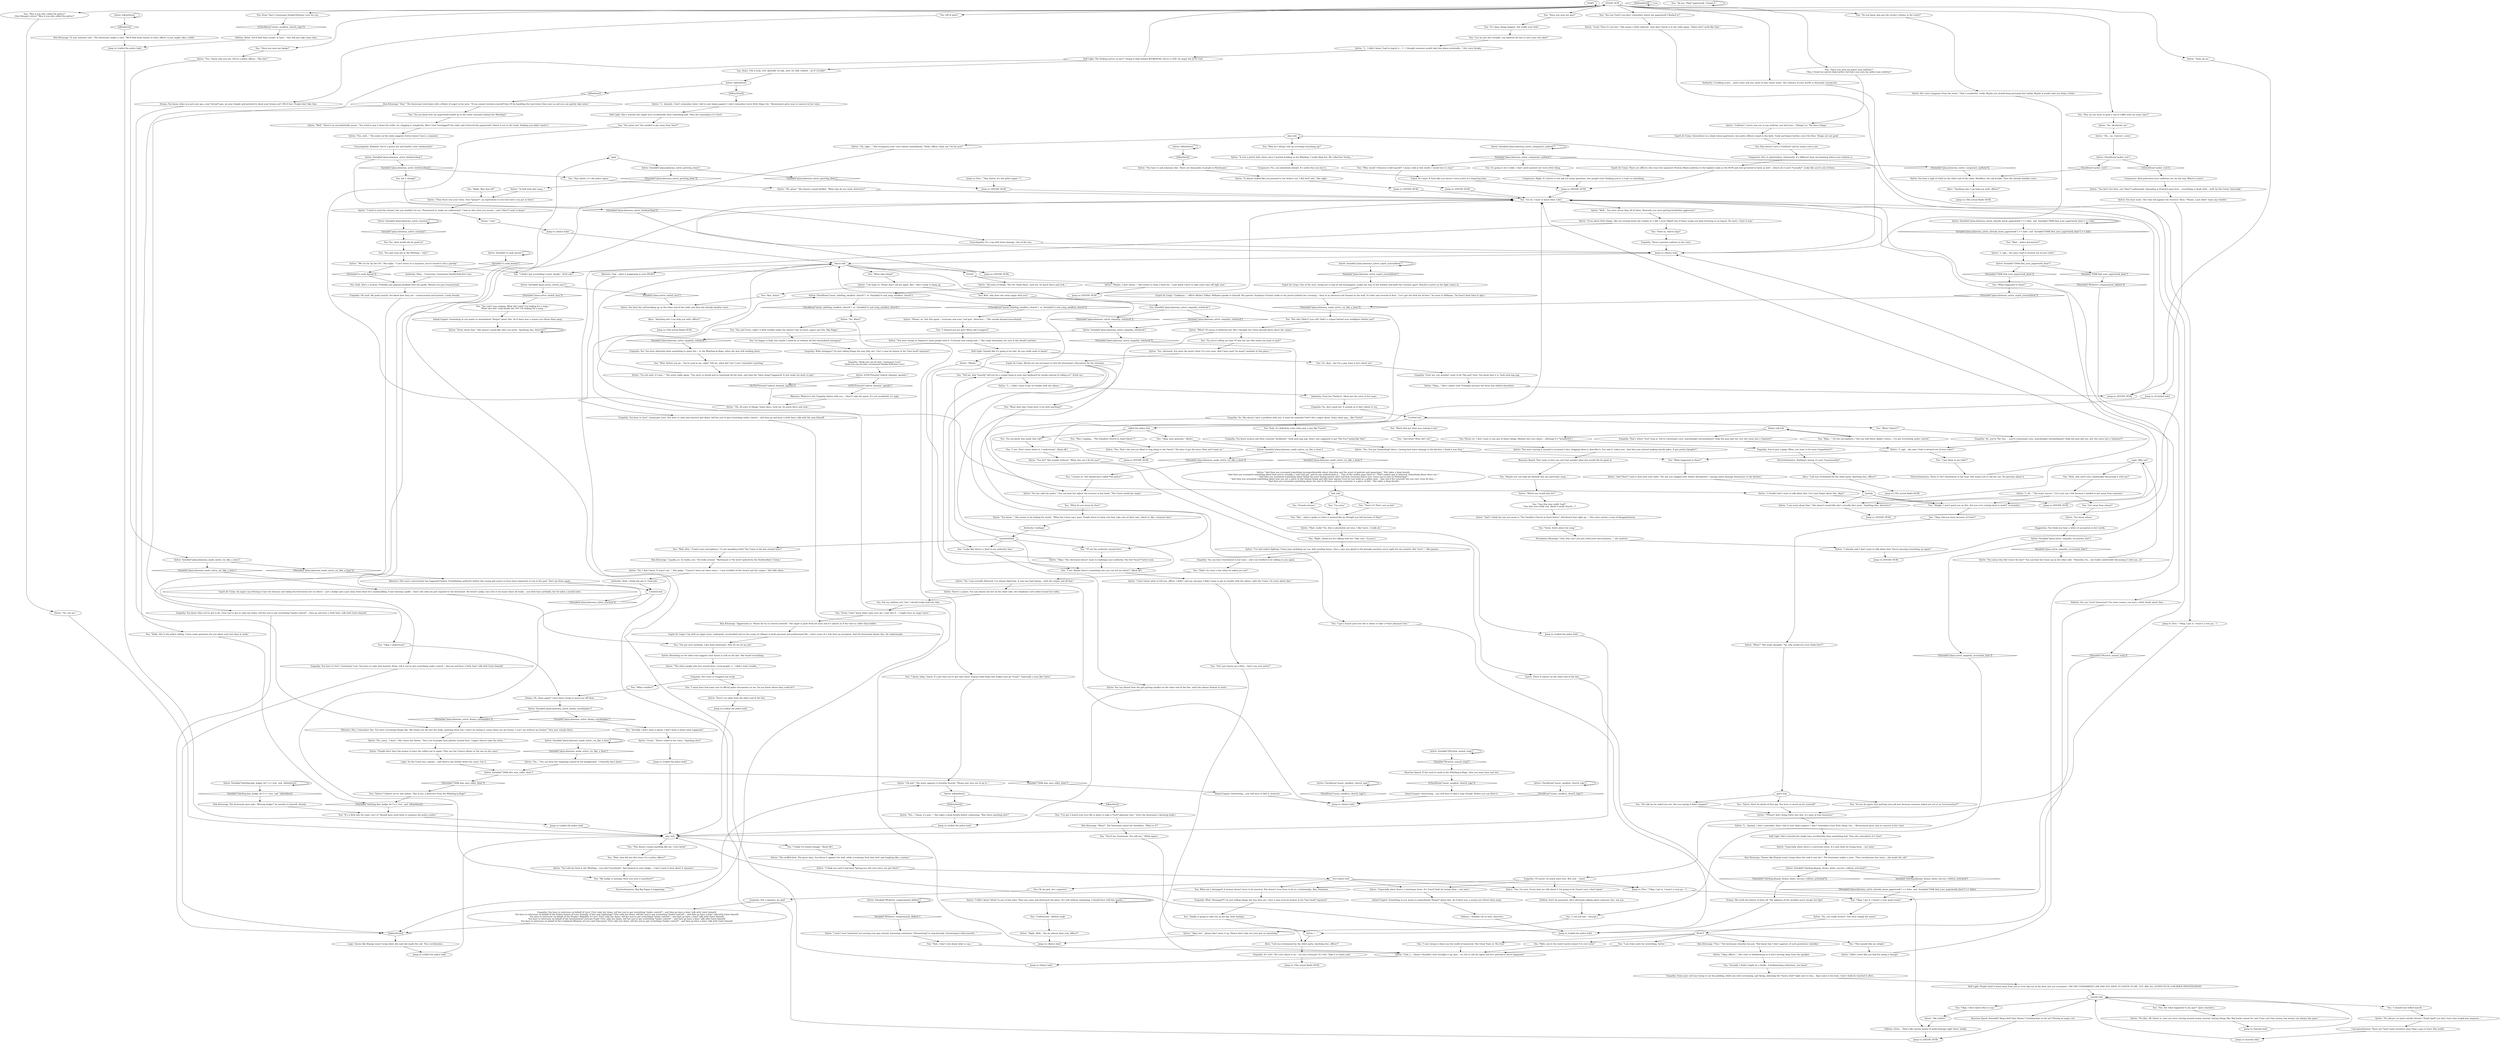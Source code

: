 # KINEEMA / SYLVIE
# Your wildly successful phone call to Sylvie Malaiika.
# ==================================================
digraph G {
	  0 [label="START"];
	  1 [label="input"];
	  2 [label="Volition: Ouch.... That's like twenty points of pride-damage right there, buddy."];
	  3 [label="Jump to: [suicide hub]"];
	  4 [label="Sylvie: \"It almost looked like you pawned it, but believe me, I did *not* ask.\" She sighs."];
	  5 [label="Volition: Relax. You'll find them sooner or later -- this will just take some time."];
	  6 [label="Inland Empire: Interesting... you still have to find it, however."];
	  7 [label="Sylvie: IsKimHere()"];
	  8 [label="IsKimHere()", shape=diamond];
	  9 [label="!(IsKimHere())", shape=diamond];
	  10 [label="Empathy: Think you can do that, Lieutenant Love?\nThink you can do that, Lieutenant Double-Yefreitor Love?
"];
	  11 [label="Empathy: You have to *act*, Lieutenant Love. You have to calm that hysteric down, tell it you've got everything under control -- then go and have a little boys' talk with Garte himself."];
	  12 [label="Empathy: You can hear resentment in her tone -- she's not thrilled to be talking to you again."];
	  13 [label="why_hub"];
	  14 [label="called the police hub"];
	  15 [label="You: \"Let me get this straight, you ignored the law to save your own skin?\""];
	  16 [label="Sylvie: \"Yes... I know, it's just...\" She takes a deep breath before continuing. \"Was there anything else?\""];
	  17 [label="You: \"I got a hunch your love life is about to take a *very* pleasant turn.\""];
	  18 [label="You: Uh, okay... but I'm a guy. Sure it isn't about me?"];
	  19 [label="You: \"And what? What did I do?\""];
	  20 [label="Sylvie: \"Okay, officer...\" Her voice is withdrawing as if she's moving away from the speaker."];
	  21 [label="Esprit de Corps: An angry cop refusing to face his demons and taking his frustration out on others -- just a badge and a gun away from those he's manhandling. A fast burning candle -- that's the side you just exposed to the lieutenant. He doesn't judge, has seen it too many times all ready -- you both have probably, but he takes a mental note."];
	  22 [label="Authority: Yeah, I think she got it. Good job!"];
	  23 [label="Jump to: [SYLVIE HUB]"];
	  24 [label="You: \"But... when I spoke to Garte it seemed like he thought you left because of *him*.\""];
	  25 [label="Sylvie: \"And *then* I had to deal with your toilet. The one you clogged with *police documents*, causing water damage downstairs in the kitchen.\""];
	  26 [label="Sylvie: \"I... dammit, I don't remember what I did to your damn papers! I don't remember every little thing I do...\" Resentment gives way to concern in her voice."];
	  27 [label="Perception (Hearing): \"God, why can't you just mind your own business...\" she mutters."];
	  28 [label="Sylvie: \"To hell with that song...\""];
	  29 [label="Reaction Speed: If she used to work in the Whirling-in-Rags, then you must have met her."];
	  30 [label="Sylvie: \"Oh, all sorts of things. Some disco, rock too. So much disco and rock...\""];
	  31 [label="failure talk hub"];
	  32 [label="Sylvie: \"No. What?\""];
	  33 [label="You: \"Was I singing... \"The Smallest Church In Saint-Saëns\"?\""];
	  34 [label="You: \"But why *didn't* you call? Didn't a corpse behind your workplace bother you?\""];
	  35 [label="Sylvie: \"No, sorry... I don't.\" She clears her throat. \"Not a lot of people have phones around here. Copper thieves take the wires...\""];
	  36 [label="Empathy: Some poor sod was trying to eat his pudding, while you were screaming, spit flying, imitating the *mercy shot* right next to him... Spat some in his food, I don't think he touched it after..."];
	  37 [label="Sylvie: Her voice reappears from the static: \"That's wonderful, really. Maybe you should keep pursuing that hobby. Maybe it would calm you down a little.\""];
	  38 [label="Sylvie: \"No, I don't know. It wasn't me...\" She gulps. \"I haven't been out there since... I was terrified of the stench and the corpse.\" She falls silent."];
	  39 [label="Esprit de Corps: Words are not necessary to feel the lieutenant's discontent for the situation."];
	  40 [label="Sylvie: \"I've had sailors fighting, Union guys grabbing my ass, kids stealing booze. Once a guy was glued to the karaoke machine every night for two months. But *you*...\" She pauses."];
	  41 [label="Sylvie: You hear a sigh of relief on the other end of the radio. Wordless, the call breaks. Then the already familiar voice:"];
	  42 [label="Jump to: [SYLVIE HUB]"];
	  43 [label="You: \"You mean me? You needed to get away from *me*?\""];
	  44 [label="Sylvie: \"Especially when there's a hurricane loose. It's *your* fault for losing them -- not mine.\""];
	  45 [label="You: Yeah. She's a woman. Probably just playing hardball with the goods. Women are just transactional."];
	  46 [label="love failure hub"];
	  47 [label="skua hub"];
	  48 [label="You: \"This doesn't sound anything like me, I love birds!\""];
	  49 [label="You: \"Go on. I want to know what I did.\""];
	  50 [label="SYLVIE HUB"];
	  51 [label="You: \"It's a little late for tears, isn't it? Should have used them to summon the police earlier.\""];
	  52 [label="Sylvie: \"Oh... no, I haven't, sorry.\""];
	  53 [label="Reaction Speed: That came so fast you can't but wonder what else would she be good at."];
	  54 [label="Drama: Oh, those again? I have been trying to wean you off them."];
	  55 [label="Sylvie: \"You don't live here, you *don't* understand. Squealing is frowned upon here -- everything is dealt with... well, by the Union. Internally.\""];
	  56 [label="Sylvie: Variable[\"plaza.kineema_sylvie_composure_uniform\"]"];
	  57 [label="Variable[\"plaza.kineema_sylvie_composure_uniform\"]", shape=diamond];
	  58 [label="!(Variable[\"plaza.kineema_sylvie_composure_uniform\"])", shape=diamond];
	  59 [label="You: Kim doesn't have a *uniform* and he seems real to me."];
	  60 [label="Sylvie: Variable[\"plaza.kineema_sylvie_esprit_youruniform\"]"];
	  61 [label="Variable[\"plaza.kineema_sylvie_esprit_youruniform\"]", shape=diamond];
	  62 [label="!(Variable[\"plaza.kineema_sylvie_esprit_youruniform\"])", shape=diamond];
	  63 [label="Sylvie: \"I... dammit, I don't remember what I did to your damn papers! I don't remember every little thing I do.\" Resentment gives way to concern in her voice."];
	  64 [label="Sylvie: There's no reply from the other end of the line."];
	  65 [label="Sylvie: \"I, ugh... the ones I had to wrench out of your toilet?\""];
	  66 [label="Sylvie: Variable[\"tc.rank_known\"]"];
	  67 [label="Variable[\"tc.rank_known\"]", shape=diamond];
	  68 [label="!(Variable[\"tc.rank_known\"])", shape=diamond];
	  69 [label="You: \"Sorry. Sorry about the song.\""];
	  70 [label="Sylvie: CheckItem(\"music_smallest_church_tape\")"];
	  71 [label="CheckItem(\"music_smallest_church_tape\")", shape=diamond];
	  72 [label="!(CheckItem(\"music_smallest_church_tape\"))", shape=diamond];
	  73 [label="Empathy: Of course. So much more love. But now -- react!"];
	  74 [label="Sylvie: \"All sorts of things. The OO. Some disco, rock too. So much disco and rock...\""];
	  75 [label="You: \"Hello, this is the police calling. I have some questions for you about your last days at work.\""];
	  76 [label="You: \"It's okay, things happen. Not really your fault.\""];
	  77 [label="Sylvie: \"Please, no. Not this again -- everyone saw your 'cool gun', detective...\" She sounds beyond exacerbated."];
	  78 [label="You: \"Maybe you can help me identify this one particular song...\""];
	  79 [label="Sylvie: Variable[\"plaza.kineema_sylvie_reaction\"]"];
	  80 [label="Variable[\"plaza.kineema_sylvie_reaction\"]", shape=diamond];
	  81 [label="!(Variable[\"plaza.kineema_sylvie_reaction\"])", shape=diamond];
	  82 [label="You: \"Wait, how did you first learn I'm a police officer?\""];
	  83 [label="Sylvie: \"Yes, well...\" The static on the radio suggests Sylvie doesn't have a comment."];
	  84 [label="Sylvie: \"I am sorry about that.\" She doesn't sound like she's actually that sorry. \"Anything else, detective?\""];
	  85 [label="You: \"Okay. Did you leave because of Garte?\""];
	  86 [label="Sylvie: \"Maybe, I don't know...\" She seems to relax a little bit. \"I just know I have to take some time off right now.\""];
	  87 [label="You: \"Sylvie? I believe we've met before. This is me, a detective from the Whirling-in-Rags!\""];
	  88 [label="Sylvie: IsKimHere()"];
	  89 [label="IsKimHere()", shape=diamond];
	  90 [label="!(IsKimHere())", shape=diamond];
	  91 [label="Sylvie: \"You have to ask someone else. There are thousands of people in Martinaise.\""];
	  92 [label="Kim Kitsuragi: \"Seems like Klaasje wasn't lying when she said it was her.\" The lieutenant makes a note. \"This corroborates her story -- she made the call.\""];
	  93 [label="Inland Empire: Something in you wants to immediately *forget* about this. As if there was a reason you threw them away."];
	  94 [label="Sylvie: Variable[\"XP.sylvie_named_song\"]"];
	  95 [label="Variable[\"XP.sylvie_named_song\"]", shape=diamond];
	  96 [label="!(Variable[\"XP.sylvie_named_song\"])", shape=diamond];
	  97 [label="You: \"This sounds like me alright.\""];
	  98 [label="You: \"I am truly sorry for everything, Sylvie.\""];
	  99 [label="You: \"Girl, just loosen up a little... Don't you ever party?\""];
	  100 [label="Jump to: [called the police hub]"];
	  101 [label="Sylvie: You can almost hear the girl getting smaller on the other end of the line, until she almost drowns in static."];
	  102 [label="Sylvie: \"Mhmh.\""];
	  103 [label="You: \"Actually, I don't want to know. I don't want to know what happened.\""];
	  104 [label="You: Off of what?"];
	  105 [label="You: \"I must have had some sort of official police documents on me. Do you know where they could be?\""];
	  106 [label="You: \"Okay, I understand.\""];
	  107 [label="You: \"Sorry, I don't know what came over me, I just lost it -- I might have an anger issue.\""];
	  108 [label="Composure: Yes, you absolutely should. It's awful that you lost it."];
	  109 [label="Empathy: There's genuine sadness in her voice."];
	  110 [label="Sylvie: \"'We Go On' by the OO.\" She sighs. \"I can't listen to it anymore, you've turned it into a parody.\""];
	  111 [label="Sylvie: \"You mean why did I leave the bar?\" You can hear her tense up on the other side. \"Honestly, I'm... not really comfortable discussing it with you, sir.\""];
	  112 [label="Volition: Don't be paranoid, she's obviously talking about someone else, not you."];
	  113 [label="Sylvie: \"Sorry about that.\" She doesn't sound like she's too sorry. \"Anything else, detective?\""];
	  114 [label="Jump to: [SYLVIE HUB]"];
	  115 [label="Sylvie: CheckItem(\"music_smallest_church_tape\")"];
	  116 [label="CheckItem(\"music_smallest_church_tape\")", shape=diamond];
	  117 [label="!(CheckItem(\"music_smallest_church_tape\"))", shape=diamond];
	  118 [label="SYLVIE"];
	  119 [label="You: \"So you're telling me that *I* was the one who made you want to quit?\""];
	  120 [label="You: \"I meant us. You should have called *the police*.\""];
	  121 [label="Sylvie: \"Yeah, go on.\""];
	  122 [label="You: \"You quit your job at the Whirling -- why?\""];
	  123 [label="Reaction Speed: Baseball? Ring-a-bell Quiz Shows? Catching keys in the air? Petting an angry cat?"];
	  124 [label="You: \"Why would I threaten to kill myself?! I mean, look at this world, I would love to stay!\""];
	  125 [label="You: Not my uniform too! God, I should really look into that."];
	  126 [label="Sylvie: \"I didn't know *what* to say to him later. Then you came and destroyed the place. So I left without explaining. I should have told him maybe...\""];
	  127 [label="You: \"I can tell him.\" (Accept.)"];
	  128 [label="lasthub"];
	  129 [label="Sylvie: \"I won't even *mention* you waving your gun around, harassing customers, *threatening* to sing karaoke, threatening to kill yourself...\""];
	  130 [label="Volition: I wouldn't be so sure, detective."];
	  131 [label="Jump to: [You: \"\"Okay, I get it. I wasn't a very go...\"]"];
	  132 [label="You: I'm happy to help, but maybe I could do so without all this internalized misogyny?"];
	  133 [label="Rhetoric: God -- what is happening in your HEAD?!"];
	  134 [label="You: \"You said I was singing. What did I sing? I'm looking for a song...\"\n\"What else did I sing beside the OO? I'm looking for a song...\""];
	  135 [label="Sylvie: \"I do hope so. Please don't call me again. Bye.\" She's ready to hang up."];
	  136 [label="Sylvie: \"The stuffed bird. The great skua. You threw it against the wall, while screaming 'fuck that bird' and laughing like a maniac.\""];
	  137 [label="Sylvie: \"I bet.\""];
	  138 [label="Sylvie: \"And then you screamed something incomprehensible about churches and the scent of apricots and aquariums.\" She takes a deep breath.\n\"And then you screamed something about how you're actually a 'real cool guy' and no one understands it... 'One of the coolest guys there is'. *The* coolest guy in Jamrock. Something about disco too...\"\n\"And then you screamed something about being the most boring person alive and how everyone leaves you 'cause you're just so *booooring*.\"\n\"And then you screamed something about how you are a piece of shit human being and why does anyone even let you work as a police man -- that you'd fire yourself, but you can't even do that...\"\n\"And then you screamed something about the end of all times and how everyone is a piece of shit.\" She takes a deep breath."];
	  139 [label="Sylvie: \"Okay...\" She's calmer now. Probably because the focus has shifted elsewhere."];
	  140 [label="Empathy: No, you're The Guy  -- you're Lieutenant Love, matchmaker extraordinaire! Help the poor girl out, lest she turns into a *spinster*!"];
	  141 [label="Sylvie: \"The other people who live around here. Local people. I... I didn't want trouble... \""];
	  142 [label="Jump to: [called the police hub]"];
	  143 [label="Jump to: [SYLVIE HUB]"];
	  144 [label="Sylvie: There is silence on the other end of the line."];
	  145 [label="You: \"Right, thank you for talking with me. Take care.\" [Leave.]"];
	  146 [label="You: \"Didn't he cross a line when he asked you out?\""];
	  147 [label="Electrochemistry: There is *no* resentment in her tone. She wants you to ask her out. No question about it."];
	  148 [label="Sylvie: \"Yes. You put *something* there. Causing bad water damage in the kitchen. I think it was that.\""];
	  149 [label="Empathy: That's where *you* step in. You're Lieutenant Love, matchmaker extraordinaire! Help the poor girl out, lest she turns into a *spinster*."];
	  150 [label="You: \"Daddy is going to take you on his lap, little darling.\""];
	  151 [label="Empathy: You have to *act*, Lieutenant Love. You have to calm that hysteric girl down, tell her you've got everything under control -- and then go and have a little boys' talk with the man himself."];
	  152 [label="Electrochemistry: Big Big Poppa is happening."];
	  153 [label="Sylvie: Variable[\"whirling.kim_badge_lie\"] == true  and  IsKimHere()"];
	  154 [label="Variable[\"whirling.kim_badge_lie\"] == true  and  IsKimHere()", shape=diamond];
	  155 [label="!(Variable[\"whirling.kim_badge_lie\"] == true  and  IsKimHere())", shape=diamond];
	  156 [label="Sylvie: \"Oh, right...\" She recognizes your voice almost immediately. \"Hello, officer, what can I do for you?\""];
	  157 [label="You: \"Bitch bird got what was coming to her.\""];
	  158 [label="You: \"I see. Don't worry about it, I understand.\" (Back off.)"];
	  159 [label="Sylvie: Variable[\"plaza.kineema_made_sylvie_cry_like_a_boss\"]"];
	  160 [label="Variable[\"plaza.kineema_made_sylvie_cry_like_a_boss\"]", shape=diamond];
	  161 [label="!(Variable[\"plaza.kineema_made_sylvie_cry_like_a_boss\"])", shape=diamond];
	  162 [label="Jump to: [SYLVIE HUB]"];
	  163 [label="You: \"Hey, Sylvie, it's the police again.\""];
	  164 [label="You: \"Actually, I think I might be a birdie. A birdwatching enthusiast, you know.\""];
	  165 [label="Authority: Crackling static... more static and yes, more of that sweet static. The violence of your words is obviously scaring her."];
	  166 [label="You: \"Do you know how my paperwork ended up in the trash container behind the Whirling?\""];
	  167 [label="You: \"You got your methods, I got mine lieutenant. Now let me do my job.\""];
	  168 [label="Sylvie: Breathing on the other end suggests that Sylvie is still on the line. She heard everything."];
	  169 [label="Kim Kitsuragi: \"Fine.\" The lieutenant clenches his jaw. \"But know that I don't approve of such gratuitous volatility.\""];
	  170 [label="You: \"Huh, I don't even know what to say...\""];
	  171 [label="Sylvie: Variable[\"plaza.kineema_sylvie_already_know_paperwork\"] == false  and  Variable[\"TASK.find_your_paperwork_done\"] == false"];
	  172 [label="Variable[\"plaza.kineema_sylvie_already_know_paperwork\"] == false  and  Variable[\"TASK.find_your_paperwork_done\"] == false", shape=diamond];
	  173 [label="!(Variable[\"plaza.kineema_sylvie_already_know_paperwork\"] == false  and  Variable[\"TASK.find_your_paperwork_done\"] == false)", shape=diamond];
	  174 [label="Sylvie: Variable[\"XP.detect_compromized_skillset\"]"];
	  175 [label="Variable[\"XP.detect_compromized_skillset\"]", shape=diamond];
	  176 [label="!(Variable[\"XP.detect_compromized_skillset\"])", shape=diamond];
	  177 [label="You: \"Ah yes, *that* paperwork. I found it.\""];
	  178 [label="Sylvie: \"Good. Then it's not lost.\" She seems a little relieved. \"Just don't throw it in the toilet again. Toilets don't work like that.\""];
	  179 [label="Sylvie: \"Yes, I'm sure. Every time we talk about it I'm going to be *more* sure I don't know.\""];
	  180 [label="You: Oh my god, not a spinster!"];
	  181 [label="You: Stop! That's Lieutenant Double-Yefreitor Love for you."];
	  182 [label="You: \"I think I got everything I need, thanks.\" [End call.]"];
	  183 [label="You: \"Right. Was that all?\""];
	  184 [label="Sylvie: Variable[\"plaza.kineema_made_sylvie_cry_like_a_boss\"]"];
	  185 [label="Variable[\"plaza.kineema_made_sylvie_cry_like_a_boss\"]", shape=diamond];
	  186 [label="!(Variable[\"plaza.kineema_made_sylvie_cry_like_a_boss\"])", shape=diamond];
	  187 [label="You: \"Have you seen my badge?\""];
	  188 [label="You: \"Have you seen my gun?\""];
	  189 [label="You: Wait, why does she seem angry with you?"];
	  190 [label="You: Variable[\"plaza.kineema_sylvie_empathy_redcheck\"]"];
	  191 [label="Variable[\"plaza.kineema_sylvie_empathy_redcheck\"]", shape=diamond];
	  192 [label="!(Variable[\"plaza.kineema_sylvie_empathy_redcheck\"])", shape=diamond];
	  193 [label="Jump to: [Untitled hub]"];
	  194 [label="Sylvie: Variable[\"plaza.kineema_sylvie_greeting_done\"]"];
	  195 [label="Variable[\"plaza.kineema_sylvie_greeting_done\"]", shape=diamond];
	  196 [label="!(Variable[\"plaza.kineema_sylvie_greeting_done\"])", shape=diamond];
	  197 [label="Sylvie: \"You were waving it around in everyone's face, begging them to describe it. You said it 'calms you'. And then you started making suicide jokes. It got pretty *graphic*.\""];
	  198 [label="Composure: Real policemen have uniforms too, by the way. Where's yours?"];
	  199 [label="unionisthelaw"];
	  200 [label="You: \"Wait, Kim,\" (Lower your microphone.) \"Is she speaking truth? The Union is the law around here?\""];
	  201 [label="You: I'm going to let it slide. I don't need answers for every little thing."];
	  202 [label="Esprit de Corps: There are officers who wear the signature Perseus Black uniforms to the highest ranks in the RCM and end up buried in them as well -- others do it more *casually*. Looks like you're one of them."];
	  203 [label="Sylvie: \"I, ugh... the ones I had to wrench out of your toilet.\""];
	  204 [label="Jump to: [The actual Radio HUB]"];
	  205 [label="You: Am I, though?"];
	  206 [label="Sylvie: Variable[\"whirling.klaasje_drama_white_success_volition_activated\"]"];
	  207 [label="Variable[\"whirling.klaasje_drama_white_success_volition_activated\"]", shape=diamond];
	  208 [label="!(Variable[\"whirling.klaasje_drama_white_success_volition_activated\"])", shape=diamond];
	  209 [label="Volition: Are you *sure* lieutenant? For some reason, you have a little doubt about that..."];
	  210 [label="Half Light: She's worried she might have accidentally done something bad. Then she remembers it's *you*."];
	  211 [label="Empathy: What misogyny? I'm just telling things the way they are. Can't a man be honest in his *own head* anymore?"];
	  212 [label="Sylvie: \"Yes. That's the one you liked to sing along to the *most*. The later it got the more *that one* came on.\""];
	  213 [label="You: \"Wait, before you go... You're mad at me, right? Tell me, what did I do? I can't remember anything.\""];
	  214 [label="Sylvie: \"Well... You were worse than all of them. Honestly, you were getting borderline aggressive.\""];
	  215 [label="Sylvie: \"Even about little things, like not turning down the volume at 3 AM. I even *liked* one of those songs you kept listening to on repeat. No more. I hate it now.\""];
	  216 [label="Sylvie: \"Then there was your room. Your *project*, an experiment to see how bad it can get in there.\""];
	  217 [label="Sylvie: \"I tried to send the cleaner, but you wouldn't let me. Threatened to 'make me understand'. I had no idea what you meant -- and I *don't* want to know.\""];
	  218 [label="Sylvie: \"No, not me.\""];
	  219 [label="You: \"I showed you my gun? When did it happen?\""];
	  220 [label="Empathy: Yes. You have obviously done something to upset her -- at the Whirling-in-Rags, when she was still working there."];
	  221 [label="You: Yeah, it's definitely some other guy, a guy like *Garte*."];
	  222 [label="Antics hub"];
	  223 [label="Untitled hub"];
	  224 [label="suicide hub"];
	  225 [label="Sylvie: \"Okay.\" She obviously doesn't want to challenge your authority. You feel *much* better now."];
	  226 [label="Jump to: [called the police hub]"];
	  227 [label="Suggestion: You think you hear a sliver of accusation in her words."];
	  228 [label="You: \"That's it? That's not so bad.\""];
	  229 [label="Sylvie: \"Wait, really? No, this is absolutely not true. I like Garte, I really do.\""];
	  230 [label="Sylvie: IsKimHere()"];
	  231 [label="IsKimHere()", shape=diamond];
	  232 [label="!(IsKimHere())", shape=diamond];
	  233 [label="You: \"He told me he asked you out. Are you saying it didn't happen?\""];
	  234 [label="Sylvie: CheckItem(\"jacket_rcm\")"];
	  235 [label="CheckItem(\"jacket_rcm\")", shape=diamond];
	  236 [label="!(CheckItem(\"jacket_rcm\"))", shape=diamond];
	  237 [label="Sylvie: Variable[\"plaza.kineema_sylvie_birdwatching\"]"];
	  238 [label="Variable[\"plaza.kineema_sylvie_birdwatching\"]", shape=diamond];
	  239 [label="!(Variable[\"plaza.kineema_sylvie_birdwatching\"])", shape=diamond];
	  240 [label="Inland Empire: Something in you wants to immediately *forget* about this. As if there was a reason you threw them away."];
	  241 [label="Logic: Why not?"];
	  242 [label="You: \"You and Garte, right? A little trouble under the sheets? Say no more, papa's got this. Big Poppa.\""];
	  243 [label="You: \"What skua thing?\""];
	  244 [label="You: \"Why do I always end up screwing everything up?\""];
	  245 [label="You: \"Was it you who called the police?\"\n(Test Klaasje's story.) \"Was it you who called the police?\""];
	  246 [label="You: \"I see. Maybe there's something else you can tell me about?\" (Back off.)"];
	  247 [label="Empathy: You know women and their constant *problems*. Yack yack nag nag. How's one supposed to get *the love* going like that?"];
	  248 [label="Sylvie: \"You told me back in the Whirling... you told *everybody*. And showed us your badge... I don't need to hear about it anymore.\""];
	  249 [label="Sylvie: \"It was a pretty bird, there since I started working in the Whirling. I really liked her. We called her Scotty...\""];
	  250 [label="You: \"Wait, why aren't you comfortable discussing it with me?\""];
	  251 [label="You: \"Alright, I won't push you on this. Are you ever coming back to work?\" (Conclude.)"];
	  252 [label="Sylvie: \"*Please* don't bring Garte into this, it's none of your business!\""];
	  253 [label="You: \"Sounds intense.\""];
	  254 [label="hub_hub"];
	  255 [label="Logic: Seems like Klaasje wasn't lying when she said she made the call. This corroborates."];
	  256 [label="Jump to: [called the police hub]"];
	  257 [label="Drama: She iseth the fairest of them all. The ugliness of lies wouldst never escape her lips!"];
	  258 [label="Sylvie: IsTHCPresent(\"radical_feminist_agenda\")"];
	  259 [label="IsTHCPresent(\"radical_feminist_agenda\")", shape=diamond];
	  260 [label="!(IsTHCPresent(\"radical_feminist_agenda\"))", shape=diamond];
	  261 [label="Sylvie: \"No, you really weren't. You were simply the worst.\""];
	  262 [label="You: \"I was trying to show you the world of tomorrow. The Great Panic at The End.\""];
	  263 [label="You: \"Tell me, why *exactly* did you let a corpse hang in your own backyard for weeks instead of calling us?\" (Push on.)"];
	  264 [label="Esprit de Corps: It feels like you haven't worn yours in a long-long time."];
	  265 [label="Sylvie: \"Sad? I think the one you mean is \"The Smallest Church in Saint-Saëns\". Butchered that right up...\" Her voice carries a tone of disappointment."];
	  266 [label="Empathy: Her voice is resigned and weak."];
	  267 [label="Drama: You know, when you put your gun, your *actual* gun, on your temple and pretend to shoot your brains out? Off of that. People don't like that."];
	  268 [label="Rhetoric: Hm, I remember this. You were screaming things like \"My brains are all over the walls, painting them red. I won't be seeing it, cause these are my brains. I can't see without my brains!\" Very nice visuals there."];
	  269 [label="Jump to: [suicide hub]"];
	  270 [label="You: \"Sylvie, don't be afraid of that pig. You have to stand up for yourself!\""];
	  271 [label="Sylvie: \"I already said I don't want to talk about this! You're messing everything up again!\""];
	  272 [label="Sylvie: There's a pause. You can almost see her on the other side, the telephone cord coiled around her index."];
	  273 [label="Authority: Garbage!"];
	  274 [label="Jump to: [called the police hub]"];
	  275 [label="You: \"I put them in my toilet?\""];
	  276 [label="Empathy: Not a spinster, my god!"];
	  277 [label="Empathy: What *deranged*? I'm just telling things the way they are. Can't a man even be honest in his *own head* anymore?"];
	  278 [label="You: \"Khm...\" (To the microphone.) \"Are you still there, kiddo? Listen... I've got everything under control.\""];
	  279 [label="Sylvie: \"Oh god.\" The static appears to breathe heavily. \"Please just stay out of my li...\""];
	  280 [label="You: \"Hey, do you want to grab a cup of coffee with me some time?\""];
	  281 [label="Jump to: [called the police hub]"];
	  282 [label="Sylvie: \"No...\" You can hear her regaining control in the background. \"I honestly don't know.\""];
	  283 [label="Sylvie: \"Uniform? I never saw you in any uniform, you had your... *things* on. The disco things.\""];
	  284 [label="Sylvie: Variable[\"plaza.kineema_sylvie_empathy_redcheck\"]"];
	  285 [label="Variable[\"plaza.kineema_sylvie_empathy_redcheck\"]", shape=diamond];
	  286 [label="!(Variable[\"plaza.kineema_sylvie_empathy_redcheck\"])", shape=diamond];
	  287 [label="Sylvie: IsKimHere()"];
	  288 [label="IsKimHere()", shape=diamond];
	  289 [label="!(IsKimHere())", shape=diamond];
	  290 [label="Alice: \"Call was terminated by the other party. Anything else, officer?\""];
	  291 [label="You: Yes, what would she be good at?"];
	  292 [label="Half Light: The fucking nerves on her?! Trying to hide behind WEAKNESS. You're a GOD. An angry but JUST God."];
	  293 [label="Sylvie: \"No, please, no more suicide threats! Thank *god* you don't have that stupid gun anymore...\""];
	  294 [label="Kim Kitsuragi: \"Apparently so. Please do try to control yourself.\" The anger is gone from his eyes and it's almost as if his voice is softer than before."];
	  295 [label="Half Light: She's worried she might have accidentally done something bad. Then she remembers it's *you*."];
	  296 [label="Jump to: [The actual Radio HUB]"];
	  297 [label="garte hub"];
	  298 [label="Sylvie: \"Especially when there's a hurricane loose. It's your fault for losing them -- not mine.\""];
	  299 [label="Jump to: [The actual Radio HUB]"];
	  300 [label="You: \"I'm sorry.\""];
	  301 [label="Sylvie: \"I think you said it had been *giving you shit ever since you got there*.\""];
	  302 [label="Sylvie: \"Didn't seem like you had fun doing it though.\""];
	  303 [label="You: \"I think I've heard enough.\" (Back off.)"];
	  304 [label="Jump to: [Antics hub]"];
	  305 [label="Sylvie: \"I... I didn't know I had to report it... I... I thought someone would take him down eventually...\" Her voice breaks."];
	  306 [label="You: \"I've got a hunch your love life is about to take a *very* pleasant turn.\" (Give the lieutenant a knowing wink.)"];
	  307 [label="Kim Kitsuragi: \"What?\" The lieutenant raises his shoulders. \"What is it?\""];
	  308 [label="Empathy: No. She doesn't have a problem with you. It must be someone *else* she's angry about. Some other guy... like *Garte*."];
	  309 [label="Sylvie: \"You know...\" She seems to be looking for words. \"What the Union says, goes. People listen to them and they take care of their own, which is, like, everyone here.\""];
	  310 [label="Rhetoric: This exact conversation has happened before. Establishing authority before this young girl seems to have been important to you in the past. Don't go there again."];
	  311 [label="Esprit de Corps: Cop with an anger issue, underpaid, overworked and on the verge of collapse in both personal and professional life -- that's more of a rule than an exception. And the lieutenant knows this. He understands."];
	  312 [label="Alice: \"Anything else I can help you with, officer?\""];
	  313 [label="Jump to: [SYLVIE HUB]"];
	  314 [label="Jump to: [SYLVIE HUB]"];
	  315 [label="You: \"Are you *sure* you don't remember where the paperwork I flushed is?\""];
	  316 [label="Electrochemistry: Nothing's wrong, it's just *sssssexuality*."];
	  317 [label="Authority: Khm... Correction: Lieutenant Double-Yefreitor Love."];
	  318 [label="You: \"Okay, I get it. I wasn't a very good tenant.\""];
	  319 [label="You: \"Well, you're the worst tavern wench I've ever seen!\""];
	  320 [label="Empathy: No, don't push her. It sounds as if she's about to cry."];
	  321 [label="Sylvie: \"You do?\" She sounds relieved. \"What else can I do for you?\""];
	  322 [label="Sylvie: \"No idea. All I know is, next you were waving around money instead. Saying things like 'Big bucks cannot lie' and 'Guns can't buy money, but money can always buy guns'.\""];
	  323 [label="You: \"Have you seen my police man uniform?\"\n\"Hey, I found my patrol cloak earlier, but have you seen my police man uniform?\""];
	  324 [label="Empathy: Trust me, you wouldn't want to be *the guy* here. You know how it is. Yack yack nag nag."];
	  325 [label="Sylvie: \"Oh, great.\" She doesn't sound thrilled. \"What else do you need, detective?\""];
	  326 [label="Composure: He's in plainclothes. Voluntarily. It's different from not knowing where your uniform is."];
	  327 [label="Sylvie: \"Great.\" There's relief in her voice. \"Anything else?\""];
	  328 [label="Sylvie: \"Well.\" There's an uncomfortable pause. \"You tried to jam it down the toilet, sir, clogging it completely. After I had *unclogged* the toilet and retrieved the paperwork I threw it out in the trash, thinking you didn't need it.\""];
	  329 [label="Sylvie: \"No, I was actually flattered, I've always liked him. It was just bad timing... with the corpse and all that.\""];
	  330 [label="Jump to: [Antics hub]"];
	  331 [label="Sylvie: \"I *really* don't want to talk about this. Let's just forget about this, okay?\""];
	  332 [label="Authority: Push her *further*. Show her the error of her ways."];
	  333 [label="Encyclopedia: Or a cop with brain damage. One of the two."];
	  334 [label="Rhetoric: Whatever this Empathy failure tells you -- *don't* take the quest. It's not wonderful, it's ugly."];
	  335 [label="Alice: \"Anything else I can help you with, officer?\""];
	  336 [label="You: \"Bye, Sylvie.\""];
	  337 [label="Untitled hub"];
	  338 [label="You: (Yell:) \"I'M A GOD. YOU REPORT TO ME, NOT TO THE UNION -- IS IT CLEAR?\""];
	  339 [label="Sylvie: Variable[\"plaza.kineema_sylvie_drama_suicidejokes\"]"];
	  340 [label="Variable[\"plaza.kineema_sylvie_drama_suicidejokes\"]", shape=diamond];
	  341 [label="!(Variable[\"plaza.kineema_sylvie_drama_suicidejokes\"])", shape=diamond];
	  342 [label="You: \"Do you know who put the victim's clothes in the trash?\""];
	  343 [label="You: \"*I* am the authority around here.\""];
	  344 [label="Sylvie: You hear static. Her chin rub against the receiver. Then: \"Please, I just didn't want any trouble.\""];
	  345 [label="Sylvie: \"People don't have the money to have the cables put in again. They use the Union's phone or the one on the coast.\""];
	  346 [label="Conceptualization: There are *way* more inventive ways than a gun to leave this world."];
	  347 [label="Alice: \"Call was terminated by the other party. Anything else, officer?\""];
	  348 [label="Jump to: [SYLVIE HUB]"];
	  349 [label="You: \"What does this Union have to do with anything?\""];
	  350 [label="You: \"Okay. I don't know what to say.\""];
	  351 [label="Empathy: Oh yeah. My point exactly. You know how they are -- transactional and hysteric. Loony broads."];
	  352 [label="Jump to: [Antics hub]"];
	  353 [label="Sylvie: \"I don't know what to tell you, officer. I didn't call you, because I didn't want to get in trouble with the others, with the Union. I'm sorry about that.\""];
	  354 [label="Sylvie: \"I... I didn't want to get in trouble with the others...\""];
	  355 [label="Jump to: [called the police hub]"];
	  356 [label="Sylvie: \"Yes, I know who you are. You're a police officer... *the law*.\""];
	  357 [label="Sylvie: \"You were trying to *impress* some people with it. Everyone was eating and...\" She stops hesitantly, not sure if she should continue."];
	  358 [label="Jump to: [Antics hub]"];
	  359 [label="You: \"What do you mean by that?\""];
	  360 [label="Kim Kitsuragi: \"Legally, no. In reality, yes.\" He looks around. \"Martinaise is *de facto* policed by the Dockworkers' Union.\""];
	  361 [label="You: \"Wait -- police documents?\""];
	  362 [label="Esprit de Corps: \"Goddamn...\" officer Michel 'Elfboy' Williams speaks to himself. His partner, Sundance Fischer, looks at the patrol uniform he's wearing -- then at an identical suit framed on the wall. It's blue and covered in dust. \"Let's get the fuck out of here,\" he turns to Williams, \"he hasn't been here in days.\""];
	  363 [label="You: \"What happened to them?\""];
	  364 [label="You: \"Understood.\" (Refuse task)"];
	  365 [label="Sylvie: \"Okay, but... please don't mess it up. Please don't take out your gun or something.\""];
	  366 [label="Half Light: Sounds like it's going to be bad. Do you really want to know?"];
	  367 [label="Sylvie: Variable[\"plaza.sylvie_exited_once\"]"];
	  368 [label="Variable[\"plaza.sylvie_exited_once\"]", shape=diamond];
	  369 [label="!(Variable[\"plaza.sylvie_exited_once\"])", shape=diamond];
	  370 [label="Sylvie: Variable[\"TASK.who_was_caller_done\"]"];
	  371 [label="Variable[\"TASK.who_was_caller_done\"]", shape=diamond];
	  372 [label="!(Variable[\"TASK.who_was_caller_done\"])", shape=diamond];
	  373 [label="Jump to: [You: \"\"Okay, I get it. I wasn't a very go...\"]"];
	  374 [label="Empathy: It's *on*. The Love Quest is on -- too late everyone! It's *on*. Take it to Garte now!"];
	  375 [label="Sylvie: \"Me neither.\""];
	  376 [label="You: Please no. I don't want to say any of those things. (Refuse the Love Quest -- although it's *wonderful*.)"];
	  377 [label="Empathy: You're just a gimp. What, you want to be more *empathetic*?"];
	  378 [label="Jump to: [Antics hub]"];
	  379 [label="You: \"My badge is missing. Have you seen it anywhere?\""];
	  380 [label="Jump to: [SYLVIE HUB]"];
	  381 [label="Sylvie: \"...\""];
	  382 [label="You: \"You'll see, lieutenant. You will see.\" (Wink again.)"];
	  383 [label="Sylvie: \"Which one would that be?\""];
	  384 [label="Half Light: People tried to back away from you or even slip out of the door, but you screamed: I AM THE GODDAMNED LAW AND YOU HAVE TO LISTEN TO ME, YOU ARE ALL SUSPECTS IN A MURDER INVESTIGATION!"];
	  385 [label="You: \"Yes, but what happened to my gun?\" (Just conclude.)"];
	  386 [label="You: \"What trouble?!\""];
	  387 [label="Composure: Right. It's better to not ask too many questions, lest people start thinking you're a *cop* or something."];
	  388 [label="Jump to: [The actual Radio HUB]"];
	  389 [label="Sylvie: \"I, uh...\" The static wavers. \"Let's just say I left because I needed to get away from someone.\""];
	  390 [label="Sylvie: Variable[\"plaza.sylvie_empathy_accusation_hint\"]"];
	  391 [label="Variable[\"plaza.sylvie_empathy_accusation_hint\"]", shape=diamond];
	  392 [label="!(Variable[\"plaza.sylvie_empathy_accusation_hint\"])", shape=diamond];
	  393 [label="Jump to: [SYLVIE HUB]"];
	  394 [label="Sylvie: \"Right. Well... Are we almost done now, officer?\""];
	  395 [label="Logic: So the Union has a phone -- and there's one further down the coast. Got it."];
	  396 [label="Inland Empire: Interesting... you still have to find a copy though. Before you can blast it."];
	  397 [label="Sylvie: Variable[\"TASK.find_your_paperwork_done\"]"];
	  398 [label="Variable[\"TASK.find_your_paperwork_done\"]", shape=diamond];
	  399 [label="!(Variable[\"TASK.find_your_paperwork_done\"])", shape=diamond];
	  400 [label="Empathy: You know what you've got to do. First you've got to calm her down, tell her you've got everything *under control* -- then go and have a little boys' talk with Garte himself."];
	  401 [label="You: \"I know, baby, I know. It's just that you've got that sweet woman-child thing that makes men go *crazy*. Especially a man like Garte.\""];
	  402 [label="Jump to: [SYLVIE HUB]"];
	  403 [label="REACT"];
	  404 [label="You: \"Okay, next question.\" (Back.)"];
	  405 [label="Sylvie: \"What? Of course it bothered me! But I thought the Union already knew about the corpse.\""];
	  406 [label="Sylvie: \"No one calls the police.\" You can hear her adjust the receiver in her hand. \"The Union would get angry.\""];
	  407 [label="You: \"Looks like there's a limit to my authority then.\""];
	  408 [label="You: \"One that was really *sad*.\"\n\"One that was really sad, about a small church...?\""];
	  409 [label="Esprit de Corps: Somewhere in a dank rental apartment, two police officers stand in the dark. Trash and liquor bottles cover the floor. Things are not good."];
	  410 [label="Esprit de Corps: One of the men, trying not to slip on old newspapers, makes his way to the window and pulls the curtains apart. Roaches scatter as the light comes in."];
	  411 [label="You: \"Hold on, which song?\""];
	  412 [label="You: \"Get away from whom?\""];
	  413 [label="Sylvie: \"What?\" She stops abruptly. \"No, why would you even think that?!\""];
	  414 [label="Sylvie: \"Yes, obviously. You were the worst client I've ever seen. And I have seen *so many* assholes in this place...\""];
	  415 [label="Jump to: [called the police hub]"];
	  416 [label="You: \"So you do agree that quitting your job just because someone asked you out is an *overreaction*?\""];
	  417 [label="Kim Kitsuragi: \"It was someone else.\" The lieutenant makes a note. \"We'll find them sooner or later, officer. It just might take a while.\""];
	  418 [label="Encyclopedia: Rubbish! You're a green hat and feather totin' birdwatcher!"];
	  419 [label="You: \"What happened to them?\""];
	  420 [label="You: What am I, deranged? A woman doesn't have to be married. She doesn't even have to be in a relationship. Also, feminism."];
	  421 [label="Empathy: You have to intervene on behalf of Love! First calm her down, tell her you've got everything *under control* -- and then go have a boys' talk with Garte himself.\nYou have to intervene on behalf of the Ethnic Nation of Love (Equally of Sun and Lightning)! First calm her down, tell her you've got everything *under control* -- and then go have a boys' talk with Garte himself.\nYou have to intervene on behalf of the People's Republic of Love! First calm her down, tell her you've got everything *under control* -- and then go have a boys' talk with Garte himself.\nYou have to intervene on behalf of the International Lovetary Fund! First calm her down, tell her you've got everything *under control* -- and then go have a boys' talk with Garte himself.\nYou have to intervene on behalf of the Combined Ministry of Love and Education! First calm her down, tell her you've got everything *under control* -- and then go have a boys' talk with Garte himself."];
	  422 [label="Sylvie: CheckItem(\"music_whirling_smallest_church\")  or  Variable[\"tc.sad_song_smallest_church\"]"];
	  423 [label="CheckItem(\"music_whirling_smallest_church\")  or  Variable[\"tc.sad_song_smallest_church\"]", shape=diamond];
	  424 [label="!(CheckItem(\"music_whirling_smallest_church\")  or  Variable[\"tc.sad_song_smallest_church\"])", shape=diamond];
	  425 [label="Kim Kitsuragi: The lieutenant goes pale. 'Missing badge?' he mouths to himself, silently."];
	  426 [label="Jump to: [You: \"\"Hey, Sylvie, it's the police again.\"\"]"];
	  427 [label="Sylvie: \"No, absolutely not.\""];
	  428 [label="Sylvie: \"I'm not mad, it's just...\" The static sighs again. \"You were so drunk and so emotional all the time, and then the *skua thing* happened. It just made me want to quit.\""];
	  429 [label="Sylvie: \"God, I... I knew I shouldn't have brought it up. Just... try not to call me again and let's pretend it never happened.\""];
	  430 [label="Sylvie: You hear the call breaking up on the other end of the radio and then the already familiar voice:"];
	  431 [label="You: \"Do you know who made that call?\""];
	  432 [label="Jump to: [SYLVIE HUB]"];
	  433 [label="You: \"What *others*?\""];
	  434 [label="You: \"I should have killed myself...\""];
	  435 [label="Kim Kitsuragi: \"Hey!\" The lieutenant interrupts with a flicker of anger in his eyes. \"If you cannot restrain yourself then I'll be handling the interviews from now on and you can quietly take notes.\""];
	  436 [label="Sylvie: Variable[\"plaza.kineema_made_sylvie_cry_like_a_boss\"]"];
	  437 [label="Variable[\"plaza.kineema_made_sylvie_cry_like_a_boss\"]", shape=diamond];
	  438 [label="!(Variable[\"plaza.kineema_made_sylvie_cry_like_a_boss\"])", shape=diamond];
	  439 [label="Sylvie: \"You know whom.\""];
	  0 -> 0
	  1 -> 194
	  2 -> 402
	  3 -> 224
	  4 -> 313
	  5 -> 226
	  6 -> 358
	  7 -> 8
	  7 -> 7
	  8 -> 91
	  9 -> 255
	  10 -> 258
	  11 -> 9
	  12 -> 146
	  13 -> 48
	  13 -> 303
	  14 -> 33
	  14 -> 404
	  14 -> 431
	  15 -> 305
	  16 -> 281
	  17 -> 381
	  18 -> 324
	  19 -> 197
	  20 -> 164
	  21 -> 167
	  22 -> 223
	  23 -> 49
	  24 -> 229
	  25 -> 128
	  26 -> 210
	  27 -> 271
	  28 -> 216
	  29 -> 117
	  30 -> 422
	  31 -> 376
	  31 -> 149
	  31 -> 278
	  32 -> 401
	  32 -> 242
	  33 -> 212
	  34 -> 405
	  35 -> 345
	  36 -> 384
	  37 -> 352
	  38 -> 22
	  39 -> 407
	  39 -> 263
	  39 -> 246
	  39 -> 343
	  40 -> 12
	  41 -> 312
	  42 -> 49
	  43 -> 331
	  44 -> 240
	  45 -> 351
	  46 -> 131
	  46 -> 420
	  46 -> 44
	  46 -> 179
	  46 -> 180
	  47 -> 96
	  47 -> 156
	  47 -> 244
	  47 -> 47
	  48 -> 82
	  49 -> 214
	  50 -> 323
	  50 -> 165
	  50 -> 104
	  50 -> 315
	  50 -> 245
	  50 -> 342
	  50 -> 181
	  50 -> 280
	  50 -> 121
	  50 -> 187
	  50 -> 188
	  51 -> 100
	  52 -> 234
	  53 -> 78
	  54 -> 339
	  55 -> 344
	  56 -> 56
	  56 -> 57
	  57 -> 201
	  57 -> 58
	  57 -> 124
	  58 -> 41
	  59 -> 326
	  60 -> 60
	  60 -> 61
	  61 -> 410
	  62 -> 161
	  63 -> 295
	  64 -> 415
	  65 -> 275
	  65 -> 419
	  66 -> 66
	  66 -> 67
	  67 -> 317
	  68 -> 45
	  69 -> 27
	  70 -> 70
	  70 -> 71
	  71 -> 358
	  72 -> 5
	  73 -> 420
	  73 -> 179
	  73 -> 44
	  73 -> 131
	  74 -> 422
	  75 -> 155
	  76 -> 15
	  77 -> 219
	  78 -> 383
	  79 -> 80
	  79 -> 79
	  80 -> 291
	  81 -> 1
	  82 -> 248
	  83 -> 418
	  84 -> 314
	  85 -> 413
	  86 -> 348
	  87 -> 155
	  88 -> 88
	  88 -> 89
	  89 -> 417
	  90 -> 90
	  91 -> 4
	  92 -> 206
	  93 -> 113
	  94 -> 94
	  94 -> 95
	  95 -> 29
	  96 -> 73
	  97 -> 302
	  98 -> 429
	  99 -> 429
	  100 -> 13
	  101 -> 281
	  102 -> 246
	  102 -> 263
	  103 -> 327
	  104 -> 267
	  105 -> 64
	  106 -> 54
	  107 -> 294
	  108 -> 264
	  109 -> 352
	  110 -> 68
	  110 -> 182
	  111 -> 241
	  112 -> 127
	  113 -> 113
	  114 -> 49
	  115 -> 115
	  115 -> 116
	  116 -> 358
	  117 -> 396
	  118 -> 74
	  118 -> 86
	  119 -> 414
	  120 -> 406
	  121 -> 432
	  122 -> 110
	  123 -> 402
	  124 -> 143
	  125 -> 107
	  126 -> 364
	  126 -> 126
	  127 -> 365
	  128 -> 42
	  128 -> 251
	  128 -> 84
	  129 -> 170
	  130 -> 274
	  131 -> 318
	  132 -> 211
	  133 -> 151
	  134 -> 93
	  135 -> 336
	  135 -> 189
	  136 -> 301
	  137 -> 304
	  138 -> 254
	  139 -> 432
	  140 -> 65
	  141 -> 266
	  142 -> 13
	  143 -> 49
	  144 -> 2
	  145 -> 40
	  146 -> 329
	  147 -> 49
	  148 -> 419
	  149 -> 65
	  150 -> 381
	  151 -> 9
	  152 -> 279
	  153 -> 153
	  153 -> 154
	  154 -> 425
	  155 -> 51
	  156 -> 11
	  157 -> 19
	  158 -> 321
	  159 -> 160
	  159 -> 159
	  160 -> 282
	  161 -> 34
	  162 -> 49
	  163 -> 325
	  164 -> 36
	  165 -> 352
	  166 -> 328
	  167 -> 168
	  168 -> 141
	  169 -> 20
	  170 -> 429
	  171 -> 171
	  171 -> 172
	  172 -> 361
	  173 -> 318
	  174 -> 174
	  174 -> 175
	  175 -> 129
	  176 -> 209
	  177 -> 177
	  178 -> 373
	  179 -> 112
	  180 -> 276
	  181 -> 72
	  182 -> 367
	  183 -> 216
	  184 -> 185
	  184 -> 186
	  185 -> 138
	  186 -> 120
	  187 -> 356
	  188 -> 76
	  189 -> 190
	  190 -> 192
	  190 -> 191
	  191 -> 284
	  192 -> 284
	  193 -> 337
	  194 -> 195
	  194 -> 196
	  195 -> 162
	  196 -> 28
	  197 -> 53
	  198 -> 55
	  199 -> 263
	  199 -> 200
	  199 -> 246
	  199 -> 407
	  199 -> 343
	  200 -> 360
	  201 -> 387
	  202 -> 380
	  203 -> 397
	  205 -> 333
	  206 -> 208
	  206 -> 207
	  207 -> 173
	  208 -> 257
	  209 -> 274
	  210 -> 298
	  211 -> 10
	  212 -> 114
	  213 -> 428
	  214 -> 215
	  215 -> 411
	  215 -> 182
	  216 -> 217
	  217 -> 137
	  218 -> 13
	  219 -> 357
	  220 -> 213
	  221 -> 247
	  222 -> 133
	  222 -> 144
	  222 -> 243
	  222 -> 118
	  222 -> 23
	  223 -> 81
	  223 -> 379
	  224 -> 385
	  224 -> 434
	  224 -> 123
	  224 -> 350
	  225 -> 246
	  225 -> 263
	  226 -> 13
	  227 -> 390
	  228 -> 24
	  229 -> 145
	  230 -> 232
	  230 -> 231
	  231 -> 435
	  232 -> 63
	  233 -> 252
	  234 -> 235
	  234 -> 236
	  235 -> 41
	  236 -> 198
	  237 -> 238
	  237 -> 239
	  238 -> 163
	  238 -> 205
	  239 -> 352
	  240 -> 130
	  241 -> 250
	  241 -> 251
	  241 -> 84
	  242 -> 132
	  243 -> 135
	  244 -> 249
	  245 -> 218
	  246 -> 353
	  247 -> 148
	  248 -> 379
	  249 -> 108
	  250 -> 389
	  251 -> 85
	  252 -> 26
	  253 -> 24
	  254 -> 228
	  254 -> 300
	  254 -> 253
	  255 -> 256
	  256 -> 13
	  257 -> 274
	  258 -> 259
	  258 -> 260
	  259 -> 334
	  260 -> 30
	  261 -> 403
	  262 -> 429
	  263 -> 354
	  264 -> 380
	  265 -> 69
	  266 -> 105
	  266 -> 386
	  267 -> 268
	  268 -> 35
	  269 -> 224
	  270 -> 252
	  271 -> 393
	  272 -> 125
	  273 -> 199
	  274 -> 13
	  275 -> 147
	  276 -> 421
	  277 -> 150
	  278 -> 31
	  279 -> 287
	  280 -> 427
	  281 -> 13
	  282 -> 370
	  283 -> 409
	  284 -> 285
	  284 -> 286
	  285 -> 220
	  286 -> 308
	  287 -> 288
	  287 -> 289
	  288 -> 306
	  289 -> 16
	  290 -> 374
	  291 -> 122
	  292 -> 338
	  292 -> 75
	  292 -> 50
	  293 -> 346
	  294 -> 311
	  295 -> 43
	  297 -> 416
	  297 -> 233
	  297 -> 270
	  298 -> 92
	  300 -> 24
	  301 -> 46
	  302 -> 352
	  303 -> 136
	  304 -> 222
	  305 -> 292
	  306 -> 307
	  307 -> 382
	  308 -> 17
	  308 -> 221
	  309 -> 273
	  310 -> 223
	  311 -> 167
	  312 -> 296
	  313 -> 49
	  314 -> 49
	  315 -> 178
	  316 -> 347
	  317 -> 45
	  318 -> 261
	  319 -> 429
	  320 -> 337
	  321 -> 355
	  322 -> 3
	  323 -> 283
	  324 -> 139
	  325 -> 49
	  326 -> 202
	  327 -> 142
	  328 -> 83
	  329 -> 272
	  330 -> 222
	  331 -> 251
	  331 -> 84
	  332 -> 320
	  333 -> 352
	  334 -> 30
	  335 -> 204
	  336 -> 430
	  337 -> 433
	  337 -> 157
	  337 -> 14
	  338 -> 230
	  339 -> 340
	  339 -> 341
	  340 -> 103
	  341 -> 268
	  342 -> 37
	  343 -> 225
	  344 -> 193
	  345 -> 395
	  346 -> 269
	  347 -> 299
	  348 -> 49
	  349 -> 406
	  350 -> 375
	  351 -> 400
	  352 -> 222
	  353 -> 99
	  354 -> 332
	  355 -> 13
	  356 -> 436
	  357 -> 366
	  358 -> 222
	  359 -> 309
	  360 -> 38
	  361 -> 203
	  362 -> 161
	  363 -> 62
	  364 -> 394
	  365 -> 330
	  366 -> 18
	  366 -> 102
	  367 -> 368
	  367 -> 369
	  368 -> 430
	  369 -> 134
	  370 -> 371
	  370 -> 372
	  371 -> 6
	  372 -> 87
	  373 -> 318
	  374 -> 388
	  375 -> 2
	  376 -> 377
	  377 -> 316
	  378 -> 222
	  379 -> 152
	  380 -> 49
	  381 -> 290
	  382 -> 290
	  383 -> 408
	  384 -> 224
	  385 -> 322
	  386 -> 54
	  387 -> 380
	  389 -> 251
	  389 -> 412
	  389 -> 84
	  390 -> 392
	  390 -> 391
	  391 -> 111
	  392 -> 127
	  393 -> 49
	  394 -> 330
	  395 -> 370
	  396 -> 358
	  397 -> 398
	  397 -> 399
	  398 -> 176
	  399 -> 363
	  400 -> 9
	  401 -> 279
	  402 -> 49
	  403 -> 97
	  403 -> 98
	  403 -> 262
	  403 -> 169
	  403 -> 319
	  404 -> 184
	  405 -> 349
	  405 -> 119
	  406 -> 359
	  407 -> 101
	  408 -> 265
	  409 -> 59
	  410 -> 362
	  411 -> 109
	  412 -> 439
	  413 -> 297
	  414 -> 39
	  415 -> 13
	  416 -> 252
	  417 -> 226
	  418 -> 237
	  419 -> 25
	  420 -> 277
	  421 -> 9
	  422 -> 424
	  422 -> 423
	  423 -> 32
	  424 -> 77
	  425 -> 51
	  426 -> 162
	  427 -> 52
	  428 -> 222
	  429 -> 378
	  430 -> 335
	  431 -> 158
	  432 -> 49
	  433 -> 140
	  434 -> 293
	  435 -> 106
	  435 -> 166
	  436 -> 437
	  436 -> 438
	  437 -> 21
	  438 -> 310
	  439 -> 227
}

